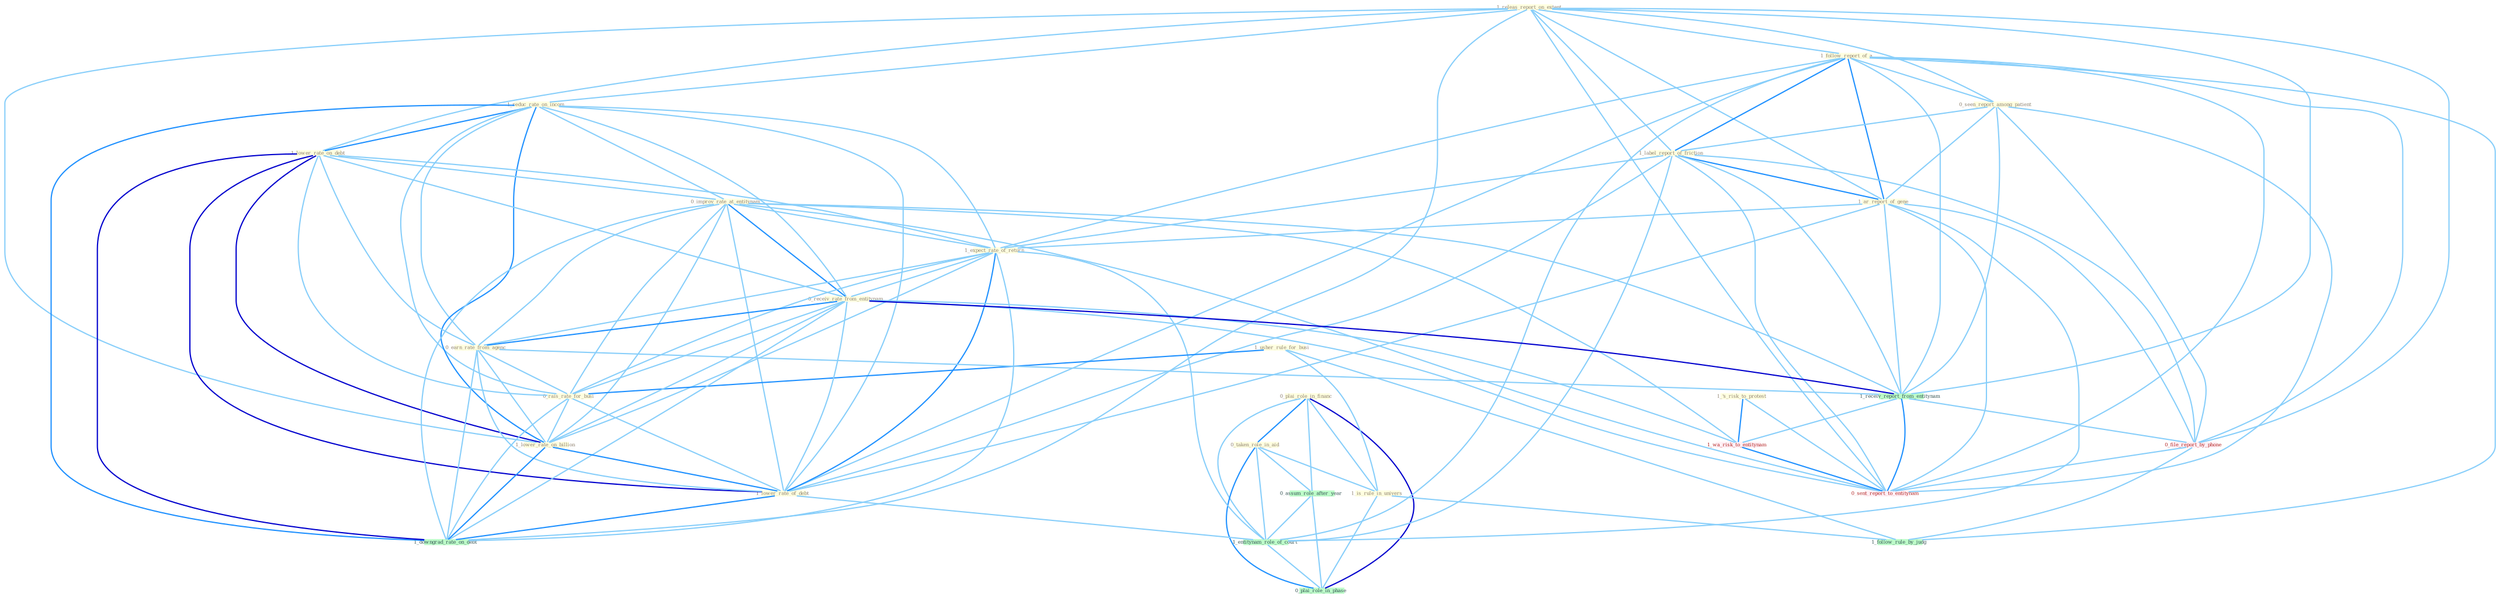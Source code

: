 Graph G{ 
    node
    [shape=polygon,style=filled,width=.5,height=.06,color="#BDFCC9",fixedsize=true,fontsize=4,
    fontcolor="#2f4f4f"];
    {node
    [color="#ffffe0", fontcolor="#8b7d6b"] "1_releas_report_on_extent " "1_reduc_rate_on_incom " "1_lower_rate_on_debt " "0_plai_role_in_financ " "1_'s_risk_to_protest " "1_follow_report_of_a " "0_seen_report_among_patient " "0_taken_role_in_aid " "1_label_report_of_friction " "0_improv_rate_at_entitynam " "1_ar_report_of_gene " "1_expect_rate_of_return " "1_usher_rule_for_busi " "0_receiv_rate_from_entitynam " "0_earn_rate_from_agenc " "1_is_rule_in_univers " "0_rais_rate_for_busi " "1_lower_rate_on_billion " "1_lower_rate_of_debt "}
{node [color="#fff0f5", fontcolor="#b22222"] "0_file_report_by_phone " "1_wa_risk_to_entitynam " "0_sent_report_to_entitynam "}
edge [color="#B0E2FF"];

	"1_releas_report_on_extent " -- "1_reduc_rate_on_incom " [w="1", color="#87cefa" ];
	"1_releas_report_on_extent " -- "1_lower_rate_on_debt " [w="1", color="#87cefa" ];
	"1_releas_report_on_extent " -- "1_follow_report_of_a " [w="1", color="#87cefa" ];
	"1_releas_report_on_extent " -- "0_seen_report_among_patient " [w="1", color="#87cefa" ];
	"1_releas_report_on_extent " -- "1_label_report_of_friction " [w="1", color="#87cefa" ];
	"1_releas_report_on_extent " -- "1_ar_report_of_gene " [w="1", color="#87cefa" ];
	"1_releas_report_on_extent " -- "1_lower_rate_on_billion " [w="1", color="#87cefa" ];
	"1_releas_report_on_extent " -- "1_receiv_report_from_entitynam " [w="1", color="#87cefa" ];
	"1_releas_report_on_extent " -- "0_file_report_by_phone " [w="1", color="#87cefa" ];
	"1_releas_report_on_extent " -- "1_downgrad_rate_on_debt " [w="1", color="#87cefa" ];
	"1_releas_report_on_extent " -- "0_sent_report_to_entitynam " [w="1", color="#87cefa" ];
	"1_reduc_rate_on_incom " -- "1_lower_rate_on_debt " [w="2", color="#1e90ff" , len=0.8];
	"1_reduc_rate_on_incom " -- "0_improv_rate_at_entitynam " [w="1", color="#87cefa" ];
	"1_reduc_rate_on_incom " -- "1_expect_rate_of_return " [w="1", color="#87cefa" ];
	"1_reduc_rate_on_incom " -- "0_receiv_rate_from_entitynam " [w="1", color="#87cefa" ];
	"1_reduc_rate_on_incom " -- "0_earn_rate_from_agenc " [w="1", color="#87cefa" ];
	"1_reduc_rate_on_incom " -- "0_rais_rate_for_busi " [w="1", color="#87cefa" ];
	"1_reduc_rate_on_incom " -- "1_lower_rate_on_billion " [w="2", color="#1e90ff" , len=0.8];
	"1_reduc_rate_on_incom " -- "1_lower_rate_of_debt " [w="1", color="#87cefa" ];
	"1_reduc_rate_on_incom " -- "1_downgrad_rate_on_debt " [w="2", color="#1e90ff" , len=0.8];
	"1_lower_rate_on_debt " -- "0_improv_rate_at_entitynam " [w="1", color="#87cefa" ];
	"1_lower_rate_on_debt " -- "1_expect_rate_of_return " [w="1", color="#87cefa" ];
	"1_lower_rate_on_debt " -- "0_receiv_rate_from_entitynam " [w="1", color="#87cefa" ];
	"1_lower_rate_on_debt " -- "0_earn_rate_from_agenc " [w="1", color="#87cefa" ];
	"1_lower_rate_on_debt " -- "0_rais_rate_for_busi " [w="1", color="#87cefa" ];
	"1_lower_rate_on_debt " -- "1_lower_rate_on_billion " [w="3", color="#0000cd" , len=0.6];
	"1_lower_rate_on_debt " -- "1_lower_rate_of_debt " [w="3", color="#0000cd" , len=0.6];
	"1_lower_rate_on_debt " -- "1_downgrad_rate_on_debt " [w="3", color="#0000cd" , len=0.6];
	"0_plai_role_in_financ " -- "0_taken_role_in_aid " [w="2", color="#1e90ff" , len=0.8];
	"0_plai_role_in_financ " -- "1_is_rule_in_univers " [w="1", color="#87cefa" ];
	"0_plai_role_in_financ " -- "0_assum_role_after_year " [w="1", color="#87cefa" ];
	"0_plai_role_in_financ " -- "1_entitynam_role_of_court " [w="1", color="#87cefa" ];
	"0_plai_role_in_financ " -- "0_plai_role_in_phase " [w="3", color="#0000cd" , len=0.6];
	"1_'s_risk_to_protest " -- "1_wa_risk_to_entitynam " [w="2", color="#1e90ff" , len=0.8];
	"1_'s_risk_to_protest " -- "0_sent_report_to_entitynam " [w="1", color="#87cefa" ];
	"1_follow_report_of_a " -- "0_seen_report_among_patient " [w="1", color="#87cefa" ];
	"1_follow_report_of_a " -- "1_label_report_of_friction " [w="2", color="#1e90ff" , len=0.8];
	"1_follow_report_of_a " -- "1_ar_report_of_gene " [w="2", color="#1e90ff" , len=0.8];
	"1_follow_report_of_a " -- "1_expect_rate_of_return " [w="1", color="#87cefa" ];
	"1_follow_report_of_a " -- "1_lower_rate_of_debt " [w="1", color="#87cefa" ];
	"1_follow_report_of_a " -- "1_receiv_report_from_entitynam " [w="1", color="#87cefa" ];
	"1_follow_report_of_a " -- "1_entitynam_role_of_court " [w="1", color="#87cefa" ];
	"1_follow_report_of_a " -- "0_file_report_by_phone " [w="1", color="#87cefa" ];
	"1_follow_report_of_a " -- "1_follow_rule_by_judg " [w="1", color="#87cefa" ];
	"1_follow_report_of_a " -- "0_sent_report_to_entitynam " [w="1", color="#87cefa" ];
	"0_seen_report_among_patient " -- "1_label_report_of_friction " [w="1", color="#87cefa" ];
	"0_seen_report_among_patient " -- "1_ar_report_of_gene " [w="1", color="#87cefa" ];
	"0_seen_report_among_patient " -- "1_receiv_report_from_entitynam " [w="1", color="#87cefa" ];
	"0_seen_report_among_patient " -- "0_file_report_by_phone " [w="1", color="#87cefa" ];
	"0_seen_report_among_patient " -- "0_sent_report_to_entitynam " [w="1", color="#87cefa" ];
	"0_taken_role_in_aid " -- "1_is_rule_in_univers " [w="1", color="#87cefa" ];
	"0_taken_role_in_aid " -- "0_assum_role_after_year " [w="1", color="#87cefa" ];
	"0_taken_role_in_aid " -- "1_entitynam_role_of_court " [w="1", color="#87cefa" ];
	"0_taken_role_in_aid " -- "0_plai_role_in_phase " [w="2", color="#1e90ff" , len=0.8];
	"1_label_report_of_friction " -- "1_ar_report_of_gene " [w="2", color="#1e90ff" , len=0.8];
	"1_label_report_of_friction " -- "1_expect_rate_of_return " [w="1", color="#87cefa" ];
	"1_label_report_of_friction " -- "1_lower_rate_of_debt " [w="1", color="#87cefa" ];
	"1_label_report_of_friction " -- "1_receiv_report_from_entitynam " [w="1", color="#87cefa" ];
	"1_label_report_of_friction " -- "1_entitynam_role_of_court " [w="1", color="#87cefa" ];
	"1_label_report_of_friction " -- "0_file_report_by_phone " [w="1", color="#87cefa" ];
	"1_label_report_of_friction " -- "0_sent_report_to_entitynam " [w="1", color="#87cefa" ];
	"0_improv_rate_at_entitynam " -- "1_expect_rate_of_return " [w="1", color="#87cefa" ];
	"0_improv_rate_at_entitynam " -- "0_receiv_rate_from_entitynam " [w="2", color="#1e90ff" , len=0.8];
	"0_improv_rate_at_entitynam " -- "0_earn_rate_from_agenc " [w="1", color="#87cefa" ];
	"0_improv_rate_at_entitynam " -- "0_rais_rate_for_busi " [w="1", color="#87cefa" ];
	"0_improv_rate_at_entitynam " -- "1_lower_rate_on_billion " [w="1", color="#87cefa" ];
	"0_improv_rate_at_entitynam " -- "1_lower_rate_of_debt " [w="1", color="#87cefa" ];
	"0_improv_rate_at_entitynam " -- "1_receiv_report_from_entitynam " [w="1", color="#87cefa" ];
	"0_improv_rate_at_entitynam " -- "1_downgrad_rate_on_debt " [w="1", color="#87cefa" ];
	"0_improv_rate_at_entitynam " -- "1_wa_risk_to_entitynam " [w="1", color="#87cefa" ];
	"0_improv_rate_at_entitynam " -- "0_sent_report_to_entitynam " [w="1", color="#87cefa" ];
	"1_ar_report_of_gene " -- "1_expect_rate_of_return " [w="1", color="#87cefa" ];
	"1_ar_report_of_gene " -- "1_lower_rate_of_debt " [w="1", color="#87cefa" ];
	"1_ar_report_of_gene " -- "1_receiv_report_from_entitynam " [w="1", color="#87cefa" ];
	"1_ar_report_of_gene " -- "1_entitynam_role_of_court " [w="1", color="#87cefa" ];
	"1_ar_report_of_gene " -- "0_file_report_by_phone " [w="1", color="#87cefa" ];
	"1_ar_report_of_gene " -- "0_sent_report_to_entitynam " [w="1", color="#87cefa" ];
	"1_expect_rate_of_return " -- "0_receiv_rate_from_entitynam " [w="1", color="#87cefa" ];
	"1_expect_rate_of_return " -- "0_earn_rate_from_agenc " [w="1", color="#87cefa" ];
	"1_expect_rate_of_return " -- "0_rais_rate_for_busi " [w="1", color="#87cefa" ];
	"1_expect_rate_of_return " -- "1_lower_rate_on_billion " [w="1", color="#87cefa" ];
	"1_expect_rate_of_return " -- "1_lower_rate_of_debt " [w="2", color="#1e90ff" , len=0.8];
	"1_expect_rate_of_return " -- "1_entitynam_role_of_court " [w="1", color="#87cefa" ];
	"1_expect_rate_of_return " -- "1_downgrad_rate_on_debt " [w="1", color="#87cefa" ];
	"1_usher_rule_for_busi " -- "1_is_rule_in_univers " [w="1", color="#87cefa" ];
	"1_usher_rule_for_busi " -- "0_rais_rate_for_busi " [w="2", color="#1e90ff" , len=0.8];
	"1_usher_rule_for_busi " -- "1_follow_rule_by_judg " [w="1", color="#87cefa" ];
	"0_receiv_rate_from_entitynam " -- "0_earn_rate_from_agenc " [w="2", color="#1e90ff" , len=0.8];
	"0_receiv_rate_from_entitynam " -- "0_rais_rate_for_busi " [w="1", color="#87cefa" ];
	"0_receiv_rate_from_entitynam " -- "1_lower_rate_on_billion " [w="1", color="#87cefa" ];
	"0_receiv_rate_from_entitynam " -- "1_lower_rate_of_debt " [w="1", color="#87cefa" ];
	"0_receiv_rate_from_entitynam " -- "1_receiv_report_from_entitynam " [w="3", color="#0000cd" , len=0.6];
	"0_receiv_rate_from_entitynam " -- "1_downgrad_rate_on_debt " [w="1", color="#87cefa" ];
	"0_receiv_rate_from_entitynam " -- "1_wa_risk_to_entitynam " [w="1", color="#87cefa" ];
	"0_receiv_rate_from_entitynam " -- "0_sent_report_to_entitynam " [w="1", color="#87cefa" ];
	"0_earn_rate_from_agenc " -- "0_rais_rate_for_busi " [w="1", color="#87cefa" ];
	"0_earn_rate_from_agenc " -- "1_lower_rate_on_billion " [w="1", color="#87cefa" ];
	"0_earn_rate_from_agenc " -- "1_lower_rate_of_debt " [w="1", color="#87cefa" ];
	"0_earn_rate_from_agenc " -- "1_receiv_report_from_entitynam " [w="1", color="#87cefa" ];
	"0_earn_rate_from_agenc " -- "1_downgrad_rate_on_debt " [w="1", color="#87cefa" ];
	"1_is_rule_in_univers " -- "1_follow_rule_by_judg " [w="1", color="#87cefa" ];
	"1_is_rule_in_univers " -- "0_plai_role_in_phase " [w="1", color="#87cefa" ];
	"0_rais_rate_for_busi " -- "1_lower_rate_on_billion " [w="1", color="#87cefa" ];
	"0_rais_rate_for_busi " -- "1_lower_rate_of_debt " [w="1", color="#87cefa" ];
	"0_rais_rate_for_busi " -- "1_downgrad_rate_on_debt " [w="1", color="#87cefa" ];
	"1_lower_rate_on_billion " -- "1_lower_rate_of_debt " [w="2", color="#1e90ff" , len=0.8];
	"1_lower_rate_on_billion " -- "1_downgrad_rate_on_debt " [w="2", color="#1e90ff" , len=0.8];
	"1_lower_rate_of_debt " -- "1_entitynam_role_of_court " [w="1", color="#87cefa" ];
	"1_lower_rate_of_debt " -- "1_downgrad_rate_on_debt " [w="2", color="#1e90ff" , len=0.8];
	"1_receiv_report_from_entitynam " -- "0_file_report_by_phone " [w="1", color="#87cefa" ];
	"1_receiv_report_from_entitynam " -- "1_wa_risk_to_entitynam " [w="1", color="#87cefa" ];
	"1_receiv_report_from_entitynam " -- "0_sent_report_to_entitynam " [w="2", color="#1e90ff" , len=0.8];
	"0_assum_role_after_year " -- "1_entitynam_role_of_court " [w="1", color="#87cefa" ];
	"0_assum_role_after_year " -- "0_plai_role_in_phase " [w="1", color="#87cefa" ];
	"1_entitynam_role_of_court " -- "0_plai_role_in_phase " [w="1", color="#87cefa" ];
	"0_file_report_by_phone " -- "1_follow_rule_by_judg " [w="1", color="#87cefa" ];
	"0_file_report_by_phone " -- "0_sent_report_to_entitynam " [w="1", color="#87cefa" ];
	"1_wa_risk_to_entitynam " -- "0_sent_report_to_entitynam " [w="2", color="#1e90ff" , len=0.8];
}